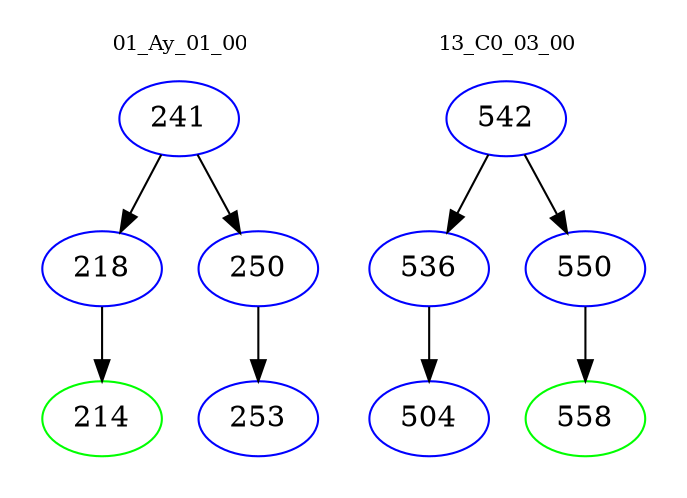 digraph{
subgraph cluster_0 {
color = white
label = "01_Ay_01_00";
fontsize=10;
T0_241 [label="241", color="blue"]
T0_241 -> T0_218 [color="black"]
T0_218 [label="218", color="blue"]
T0_218 -> T0_214 [color="black"]
T0_214 [label="214", color="green"]
T0_241 -> T0_250 [color="black"]
T0_250 [label="250", color="blue"]
T0_250 -> T0_253 [color="black"]
T0_253 [label="253", color="blue"]
}
subgraph cluster_1 {
color = white
label = "13_C0_03_00";
fontsize=10;
T1_542 [label="542", color="blue"]
T1_542 -> T1_536 [color="black"]
T1_536 [label="536", color="blue"]
T1_536 -> T1_504 [color="black"]
T1_504 [label="504", color="blue"]
T1_542 -> T1_550 [color="black"]
T1_550 [label="550", color="blue"]
T1_550 -> T1_558 [color="black"]
T1_558 [label="558", color="green"]
}
}

